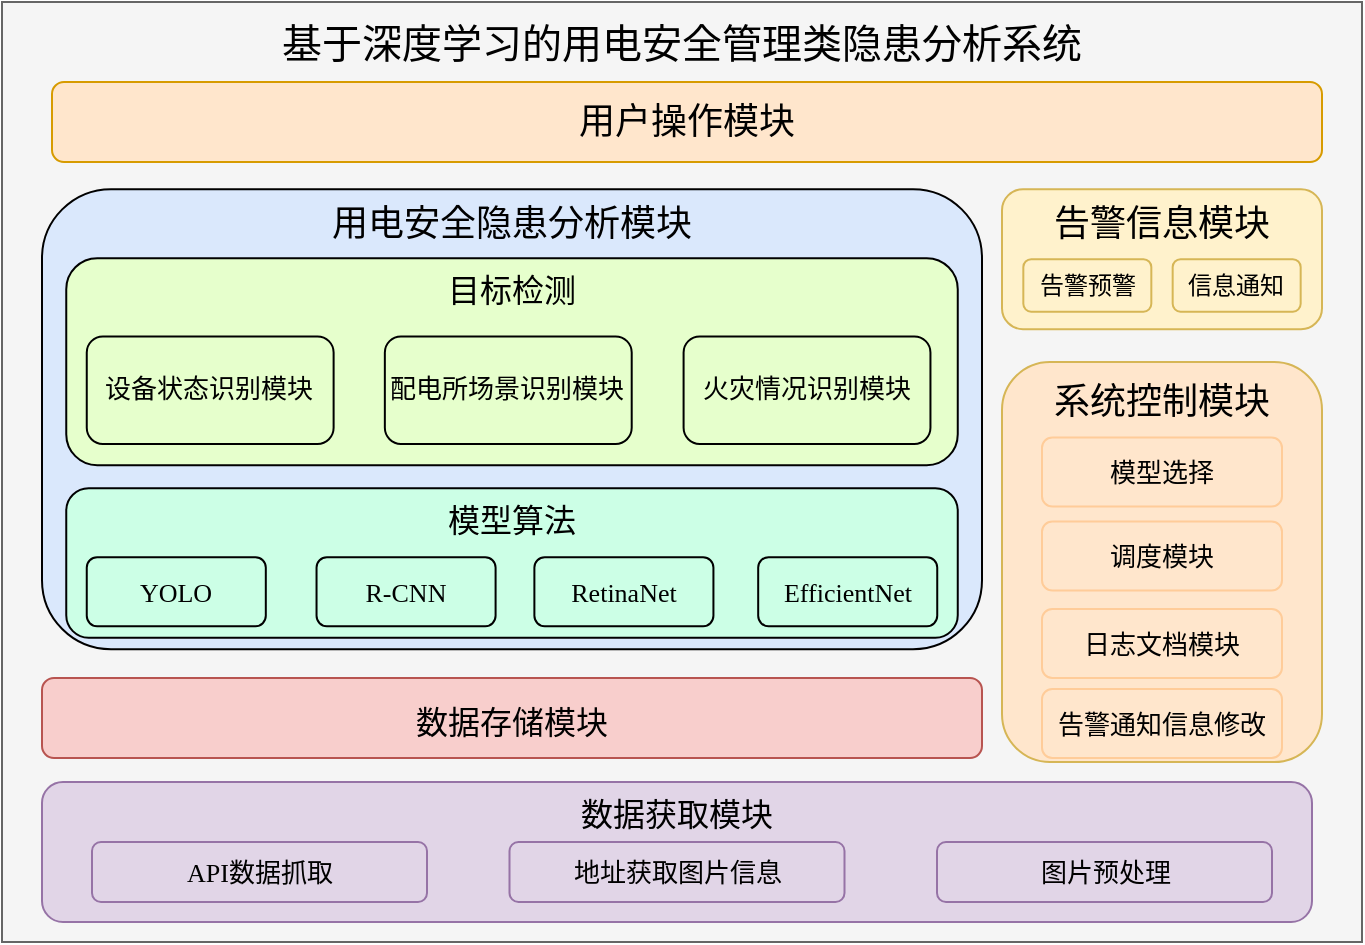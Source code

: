 <mxfile version="21.0.6" type="github">
  <diagram id="qzLwJ4X5yYsX_Pqfa8gJ" name="第 1 页">
    <mxGraphModel dx="1386" dy="788" grid="1" gridSize="10" guides="1" tooltips="1" connect="1" arrows="1" fold="1" page="1" pageScale="1" pageWidth="827" pageHeight="1169" math="0" shadow="0">
      <root>
        <mxCell id="0" />
        <mxCell id="1" parent="0" />
        <mxCell id="-XkHRvkM_vw5rs00xsbZ-1" value="" style="rounded=0;whiteSpace=wrap;html=1;glass=0;shadow=0;perimeterSpacing=0;fillColor=#f5f5f5;fontColor=#333333;strokeColor=#666666;fontFamily=宋体;" parent="1" vertex="1">
          <mxGeometry x="80" y="30" width="680" height="470" as="geometry" />
        </mxCell>
        <mxCell id="-XkHRvkM_vw5rs00xsbZ-2" value="&lt;font style=&quot;font-size: 20px;&quot;&gt;基于深度学习的用电安全管理类隐患分析系统&lt;/font&gt;" style="rounded=0;whiteSpace=wrap;html=1;shadow=0;glass=0;strokeColor=default;fontFamily=宋体;fontSize=12;fontColor=default;fillColor=default;strokeWidth=0;opacity=0;" parent="1" vertex="1">
          <mxGeometry x="80" y="30" width="680" height="40" as="geometry" />
        </mxCell>
        <mxCell id="-XkHRvkM_vw5rs00xsbZ-4" value="&lt;font style=&quot;font-size: 18px;&quot;&gt;用户操作模块&lt;/font&gt;" style="rounded=1;whiteSpace=wrap;html=1;shadow=0;glass=0;strokeColor=#d79b00;fontFamily=宋体;fontSize=18;fillColor=#ffe6cc;" parent="1" vertex="1">
          <mxGeometry x="105" y="70" width="635" height="40" as="geometry" />
        </mxCell>
        <mxCell id="-XkHRvkM_vw5rs00xsbZ-7" value="&lt;font style=&quot;font-size: 16px;&quot;&gt;数据存储模块&lt;/font&gt;" style="rounded=1;whiteSpace=wrap;html=1;shadow=0;glass=0;strokeColor=#b85450;fontFamily=宋体;fontSize=20;fillColor=#f8cecc;" parent="1" vertex="1">
          <mxGeometry x="100" y="368" width="470" height="40" as="geometry" />
        </mxCell>
        <mxCell id="a34KFY5_O4nveKa4adVM-36" value="" style="group;fontFamily=宋体;" vertex="1" connectable="0" parent="1">
          <mxGeometry x="580" y="123.6" width="160" height="70" as="geometry" />
        </mxCell>
        <mxCell id="a34KFY5_O4nveKa4adVM-42" value="" style="group;fontFamily=宋体;" vertex="1" connectable="0" parent="a34KFY5_O4nveKa4adVM-36">
          <mxGeometry width="160.0" height="70" as="geometry" />
        </mxCell>
        <mxCell id="8fsPF6jv214_PspzoPRW-1" value="&lt;font style=&quot;font-size: 18px;&quot;&gt;告警信息模块&lt;/font&gt;" style="rounded=1;whiteSpace=wrap;html=1;shadow=0;glass=0;strokeColor=#d6b656;fontFamily=宋体;fontSize=18;fillColor=#fff2cc;verticalAlign=top;" parent="a34KFY5_O4nveKa4adVM-42" vertex="1">
          <mxGeometry width="160.0" height="70" as="geometry" />
        </mxCell>
        <mxCell id="a34KFY5_O4nveKa4adVM-1" value="告警预警" style="rounded=1;whiteSpace=wrap;html=1;fillColor=#fff2cc;strokeColor=#d6b656;fontFamily=宋体;" vertex="1" parent="a34KFY5_O4nveKa4adVM-42">
          <mxGeometry x="10.667" y="35" width="64" height="26.25" as="geometry" />
        </mxCell>
        <mxCell id="a34KFY5_O4nveKa4adVM-2" value="信息通知" style="rounded=1;whiteSpace=wrap;html=1;fillColor=#fff2cc;strokeColor=#d6b656;fontFamily=宋体;" vertex="1" parent="a34KFY5_O4nveKa4adVM-42">
          <mxGeometry x="85.333" y="35" width="64" height="26.25" as="geometry" />
        </mxCell>
        <mxCell id="a34KFY5_O4nveKa4adVM-37" value="" style="group;fontFamily=宋体;" vertex="1" connectable="0" parent="1">
          <mxGeometry x="100" y="420" width="635" height="70" as="geometry" />
        </mxCell>
        <mxCell id="8fsPF6jv214_PspzoPRW-3" value="&lt;font style=&quot;font-size: 16px;&quot;&gt;数据获取模块&lt;/font&gt;" style="rounded=1;whiteSpace=wrap;html=1;shadow=0;glass=0;strokeColor=#9673a6;fontFamily=宋体;fontSize=12;fillColor=#e1d5e7;verticalAlign=top;horizontal=1;" parent="a34KFY5_O4nveKa4adVM-37" vertex="1">
          <mxGeometry width="635" height="70" as="geometry" />
        </mxCell>
        <mxCell id="a34KFY5_O4nveKa4adVM-4" value="&lt;font style=&quot;font-size: 13px;&quot;&gt;地址获取图片信息&lt;/font&gt;" style="rounded=1;whiteSpace=wrap;html=1;fillColor=#e1d5e7;strokeColor=#9673a6;fontFamily=宋体;" vertex="1" parent="a34KFY5_O4nveKa4adVM-37">
          <mxGeometry x="233.75" y="30" width="167.5" height="30" as="geometry" />
        </mxCell>
        <mxCell id="a34KFY5_O4nveKa4adVM-6" value="&lt;font style=&quot;font-size: 13px;&quot;&gt;图片预处理&lt;/font&gt;" style="rounded=1;whiteSpace=wrap;html=1;fillColor=#e1d5e7;strokeColor=#9673a6;fontFamily=宋体;" vertex="1" parent="a34KFY5_O4nveKa4adVM-37">
          <mxGeometry x="447.5" y="30" width="167.5" height="30" as="geometry" />
        </mxCell>
        <mxCell id="a34KFY5_O4nveKa4adVM-7" value="&lt;font style=&quot;font-size: 13px;&quot;&gt;API数据抓取&lt;/font&gt;" style="rounded=1;whiteSpace=wrap;html=1;fillColor=#e1d5e7;strokeColor=#9673a6;fontFamily=宋体;" vertex="1" parent="a34KFY5_O4nveKa4adVM-37">
          <mxGeometry x="25" y="30" width="167.5" height="30" as="geometry" />
        </mxCell>
        <mxCell id="a34KFY5_O4nveKa4adVM-41" value="" style="group;fontFamily=宋体;" vertex="1" connectable="0" parent="1">
          <mxGeometry x="100" y="123.6" width="470" height="230" as="geometry" />
        </mxCell>
        <mxCell id="a34KFY5_O4nveKa4adVM-48" value="" style="group;fontFamily=宋体;" vertex="1" connectable="0" parent="a34KFY5_O4nveKa4adVM-41">
          <mxGeometry width="470" height="230.0" as="geometry" />
        </mxCell>
        <mxCell id="-XkHRvkM_vw5rs00xsbZ-13" value="用电安全隐患分析模块" style="rounded=1;whiteSpace=wrap;html=1;shadow=0;glass=0;strokeColor=#000000;fontFamily=宋体;fontSize=18;fillColor=#dae8fc;verticalAlign=top;" parent="a34KFY5_O4nveKa4adVM-48" vertex="1">
          <mxGeometry width="470" height="230.0" as="geometry" />
        </mxCell>
        <mxCell id="a34KFY5_O4nveKa4adVM-34" value="" style="group;fontFamily=宋体;" vertex="1" connectable="0" parent="a34KFY5_O4nveKa4adVM-48">
          <mxGeometry x="12.123" y="149.5" width="445.754" height="74.75" as="geometry" />
        </mxCell>
        <mxCell id="a34KFY5_O4nveKa4adVM-22" value="&lt;font&gt;模型算法&lt;/font&gt;" style="rounded=1;whiteSpace=wrap;html=1;verticalAlign=top;fontSize=16;fillColor=#CCFFE6;strokeColor=#000000;fontFamily=宋体;" vertex="1" parent="a34KFY5_O4nveKa4adVM-34">
          <mxGeometry width="445.754" height="74.75" as="geometry" />
        </mxCell>
        <mxCell id="8fsPF6jv214_PspzoPRW-6" value="&lt;font style=&quot;font-size: 13px;&quot;&gt;YOLO&lt;/font&gt;" style="rounded=1;whiteSpace=wrap;html=1;fontFamily=宋体;fillColor=#CCFFE6;strokeColor=#000000;" parent="a34KFY5_O4nveKa4adVM-34" vertex="1">
          <mxGeometry x="10.258" y="34.5" width="89.524" height="34.5" as="geometry" />
        </mxCell>
        <mxCell id="a34KFY5_O4nveKa4adVM-26" value="&lt;font style=&quot;font-size: 13px;&quot;&gt;R-CNN&lt;/font&gt;" style="rounded=1;whiteSpace=wrap;html=1;fontFamily=宋体;fillColor=#CCFFE6;strokeColor=#000000;" vertex="1" parent="a34KFY5_O4nveKa4adVM-34">
          <mxGeometry x="125.147" y="34.5" width="89.524" height="34.5" as="geometry" />
        </mxCell>
        <mxCell id="a34KFY5_O4nveKa4adVM-27" value="&lt;font style=&quot;font-size: 13px;&quot;&gt;RetinaNet&lt;/font&gt;" style="rounded=1;whiteSpace=wrap;html=1;fontFamily=宋体;fillColor=#CCFFE6;strokeColor=#000000;" vertex="1" parent="a34KFY5_O4nveKa4adVM-34">
          <mxGeometry x="234.067" y="34.5" width="89.524" height="34.5" as="geometry" />
        </mxCell>
        <mxCell id="a34KFY5_O4nveKa4adVM-28" value="&lt;font style=&quot;font-size: 13px;&quot;&gt;EfficientNet&lt;/font&gt;" style="rounded=1;whiteSpace=wrap;html=1;fontFamily=宋体;fillColor=#CCFFE6;strokeColor=#000000;" vertex="1" parent="a34KFY5_O4nveKa4adVM-34">
          <mxGeometry x="345.972" y="34.5" width="89.524" height="34.5" as="geometry" />
        </mxCell>
        <mxCell id="a34KFY5_O4nveKa4adVM-40" value="" style="group;fontFamily=宋体;" vertex="1" connectable="0" parent="a34KFY5_O4nveKa4adVM-48">
          <mxGeometry x="12.123" y="34.5" width="445.754" height="103.5" as="geometry" />
        </mxCell>
        <mxCell id="a34KFY5_O4nveKa4adVM-10" value="&lt;font&gt;目标检测&lt;/font&gt;" style="rounded=1;whiteSpace=wrap;html=1;verticalAlign=top;fontSize=16;fillColor=#E6FFCC;strokeColor=#000000;container=0;fontFamily=宋体;" vertex="1" parent="a34KFY5_O4nveKa4adVM-40">
          <mxGeometry width="445.754" height="103.5" as="geometry" />
        </mxCell>
        <mxCell id="a34KFY5_O4nveKa4adVM-32" value="&lt;font style=&quot;font-size: 13px;&quot;&gt;火灾情况识别模块&lt;/font&gt;" style="rounded=1;whiteSpace=wrap;html=1;shadow=0;glass=0;strokeColor=default;fontFamily=宋体;fontSize=14;fontColor=default;fillColor=#E6FFCC;verticalAlign=middle;align=center;container=0;" vertex="1" parent="a34KFY5_O4nveKa4adVM-40">
          <mxGeometry x="308.671" y="39.1" width="123.431" height="53.774" as="geometry" />
        </mxCell>
        <mxCell id="-XkHRvkM_vw5rs00xsbZ-16" value="&lt;font style=&quot;font-size: 13px;&quot;&gt;配电所场景识别模块&lt;/font&gt;" style="rounded=1;whiteSpace=wrap;html=1;shadow=0;glass=0;strokeColor=default;fontFamily=宋体;fontSize=14;fontColor=default;fillColor=#E6FFCC;verticalAlign=middle;align=center;container=0;" parent="a34KFY5_O4nveKa4adVM-40" vertex="1">
          <mxGeometry x="159.3" y="39.1" width="123.431" height="53.774" as="geometry" />
        </mxCell>
        <mxCell id="a34KFY5_O4nveKa4adVM-11" value="&lt;font style=&quot;font-size: 13px;&quot;&gt;&lt;font style=&quot;border-color: var(--border-color); font-size: 13px;&quot;&gt;设备状态&lt;/font&gt;识别模块&lt;/font&gt;" style="rounded=1;whiteSpace=wrap;html=1;shadow=0;glass=0;strokeColor=#000000;fontFamily=宋体;fontSize=14;fontColor=default;fillColor=#E6FFCC;verticalAlign=middle;align=center;container=0;" vertex="1" parent="a34KFY5_O4nveKa4adVM-40">
          <mxGeometry x="10.258" y="39.1" width="123.431" height="53.774" as="geometry" />
        </mxCell>
        <mxCell id="a34KFY5_O4nveKa4adVM-45" value="&lt;font style=&quot;font-size: 18px;&quot;&gt;系统控制模块&lt;/font&gt;" style="rounded=1;whiteSpace=wrap;html=1;shadow=0;glass=0;strokeColor=#d6b656;fontFamily=宋体;fontSize=20;fillColor=#FFE6CC;verticalAlign=top;" vertex="1" parent="1">
          <mxGeometry x="580" y="210" width="160" height="200" as="geometry" />
        </mxCell>
        <mxCell id="a34KFY5_O4nveKa4adVM-53" value="模型选择" style="rounded=1;whiteSpace=wrap;html=1;fontFamily=宋体;fillColor=#FFE6CC;strokeColor=#FFCC99;fontSize=13;" vertex="1" parent="1">
          <mxGeometry x="600" y="247.75" width="120" height="34.5" as="geometry" />
        </mxCell>
        <mxCell id="a34KFY5_O4nveKa4adVM-51" value="告警通知信息修改" style="rounded=1;whiteSpace=wrap;html=1;fontFamily=宋体;fillColor=#FFE6CC;strokeColor=#FFCC99;fontSize=13;" vertex="1" parent="1">
          <mxGeometry x="600" y="373.5" width="120" height="34.5" as="geometry" />
        </mxCell>
        <mxCell id="a34KFY5_O4nveKa4adVM-50" value="日志文档模块" style="rounded=1;whiteSpace=wrap;html=1;fontFamily=宋体;fillColor=#FFE6CC;strokeColor=#FFCC99;fontSize=13;" vertex="1" parent="1">
          <mxGeometry x="600" y="333.5" width="120" height="34.5" as="geometry" />
        </mxCell>
        <mxCell id="a34KFY5_O4nveKa4adVM-57" value="调度模块" style="rounded=1;whiteSpace=wrap;html=1;fontFamily=宋体;fillColor=#FFE6CC;strokeColor=#FFCC99;fontSize=13;" vertex="1" parent="1">
          <mxGeometry x="600" y="289.75" width="120" height="34.5" as="geometry" />
        </mxCell>
      </root>
    </mxGraphModel>
  </diagram>
</mxfile>
